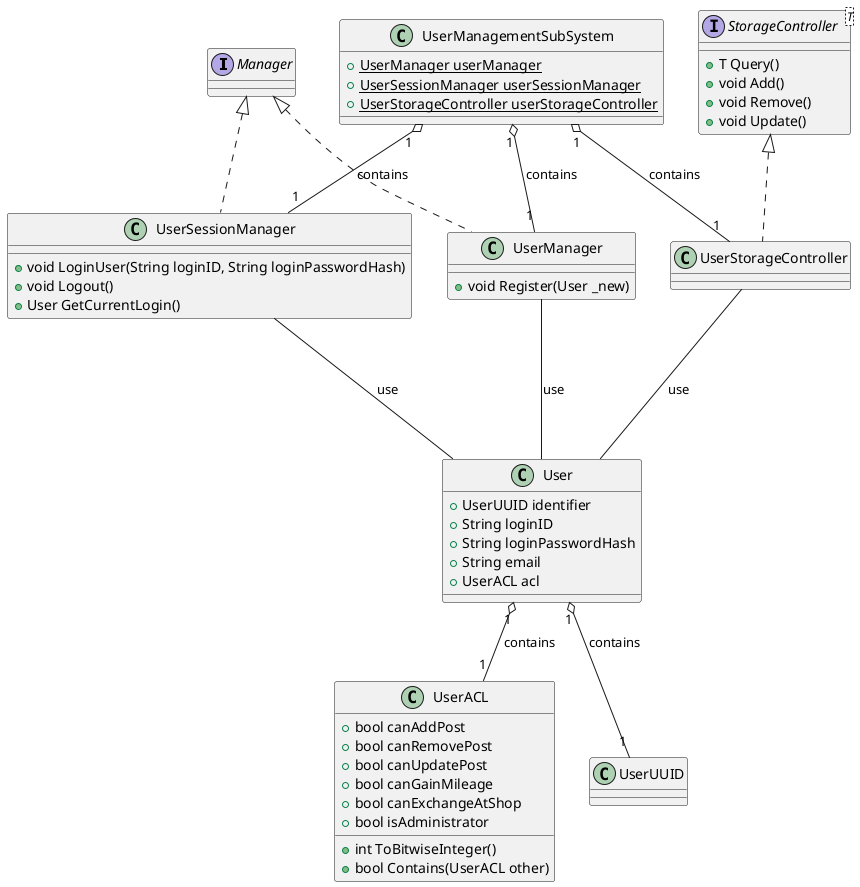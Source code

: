 @startuml
Interface Manager
Interface StorageController<T> {
    + T Query()
    + void Add()
    + void Remove()
    + void Update()
}

class UserACL {
    + bool canAddPost
    + bool canRemovePost
    + bool canUpdatePost
    + bool canGainMileage
    + bool canExchangeAtShop
    + bool isAdministrator
    + int ToBitwiseInteger()
    + bool Contains(UserACL other)
}

class User {
    + UserUUID identifier
    + String loginID
    + String loginPasswordHash
    + String email
    + UserACL acl
}

class UserManager implements Manager {
    + void Register(User _new)
}
UserManager --- User : use

class UserSessionManager implements Manager {
    + void LoginUser(String loginID, String loginPasswordHash)
    + void Logout()
    + User GetCurrentLogin()
}
UserSessionManager --- User : use

class UserStorageController implements StorageController {}
UserStorageController --- User : use

User "1" o-- "1" UserUUID : contains
User "1" o-- "1" UserACL : contains

' User Management SubSystem

class UserManagementSubSystem {
    + {static} UserManager userManager
    + {static} UserSessionManager userSessionManager
    + {static} UserStorageController userStorageController
}

UserManagementSubSystem "1" o-- "1" UserManager : contains
UserManagementSubSystem "1" o-- "1" UserSessionManager : contains
UserManagementSubSystem "1" o-- "1" UserStorageController : contains
@enduml
